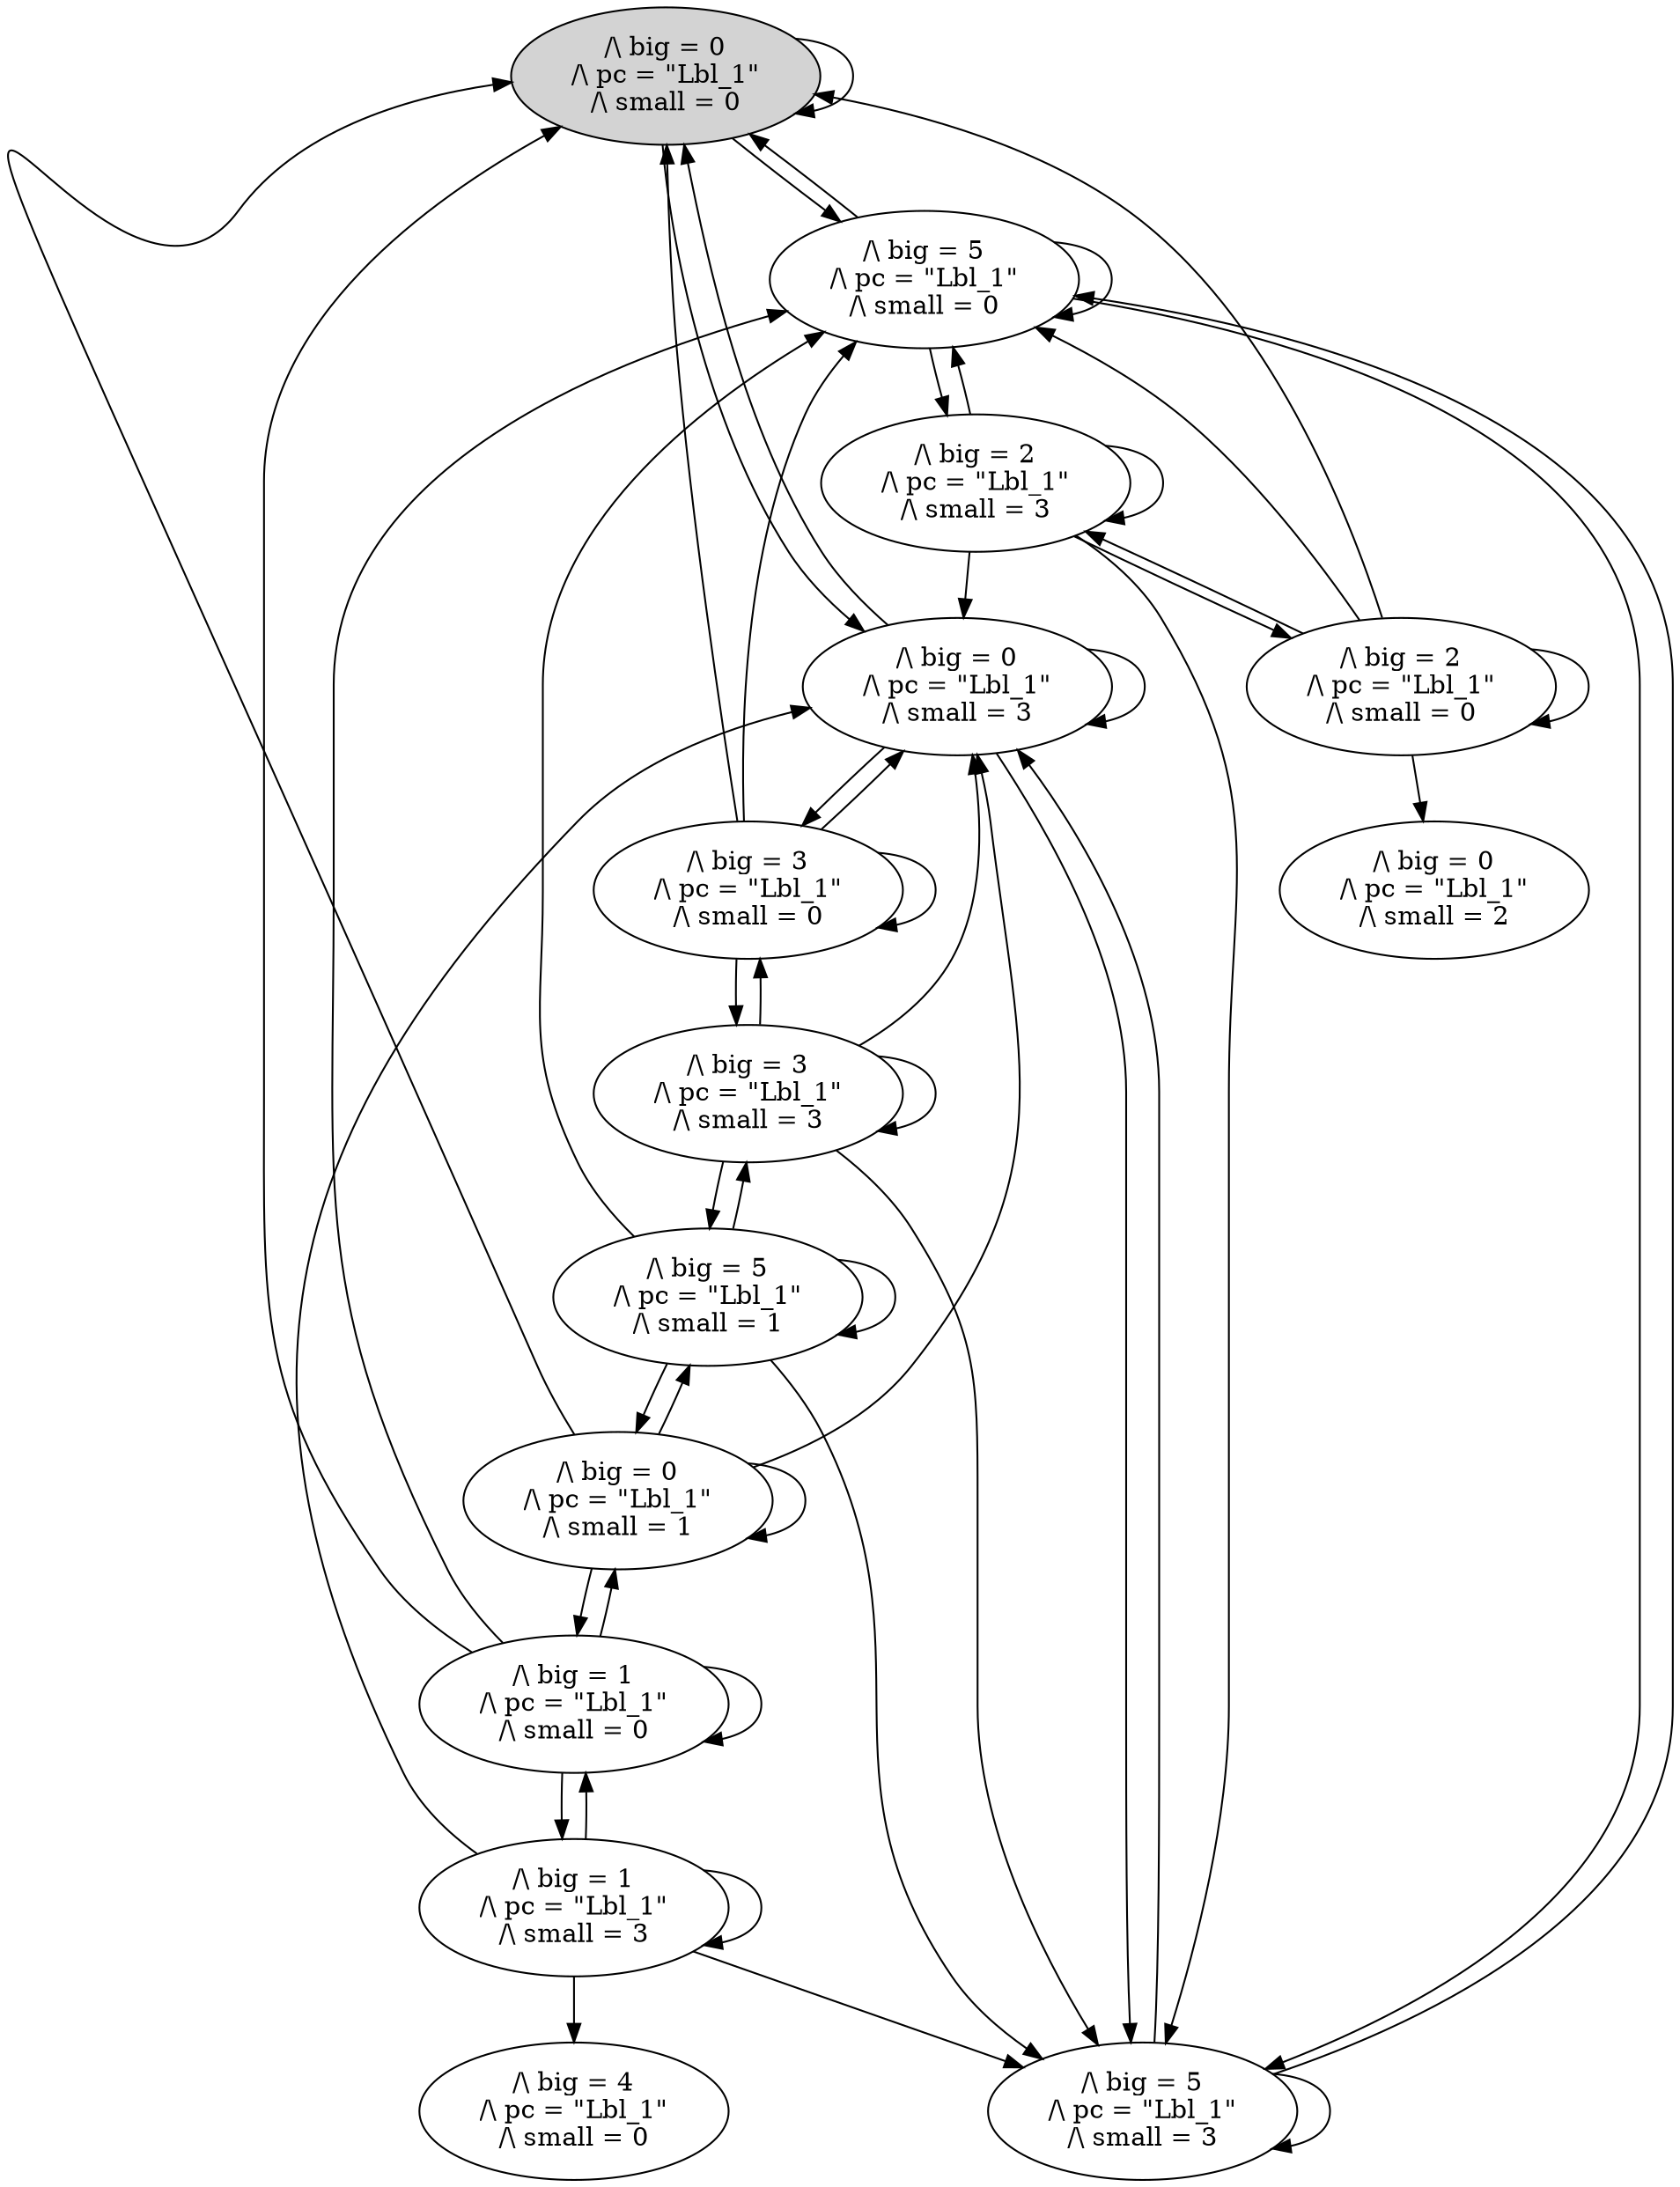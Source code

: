 strict digraph DiskGraph {
2901687800358440035 [style = filled] [label="/\\ big = 0
/\\ pc = \"Lbl_1\"
/\\ small = 0"]
2901687800358440035 -> -8140815552493960502;
-8140815552493960502 [label="/\\ big = 5
/\\ pc = \"Lbl_1\"
/\\ small = 0"];
2901687800358440035 -> 4828749846298503987;
4828749846298503987 [label="/\\ big = 0
/\\ pc = \"Lbl_1\"
/\\ small = 3"];
2901687800358440035 -> 2901687800358440035;
2901687800358440035 -> 2901687800358440035;
2901687800358440035 -> 2901687800358440035;
2901687800358440035 -> 2901687800358440035;
4828749846298503987 -> -1999047740151798374;
-1999047740151798374 [label="/\\ big = 5
/\\ pc = \"Lbl_1\"
/\\ small = 3"];
4828749846298503987 -> 4828749846298503987;
4828749846298503987 -> 4828749846298503987;
4828749846298503987 -> 2901687800358440035;
4828749846298503987 -> -6097178046946862433;
-6097178046946862433 [label="/\\ big = 3
/\\ pc = \"Lbl_1\"
/\\ small = 0"];
4828749846298503987 -> 4828749846298503987;
-1999047740151798374 -> -1999047740151798374;
-1999047740151798374 -> -1999047740151798374;
-1999047740151798374 -> 4828749846298503987;
-1999047740151798374 -> -8140815552493960502;
-1999047740151798374 -> -1999047740151798374;
-1999047740151798374 -> -1999047740151798374;
-6097178046946862433 -> -8140815552493960502;
-6097178046946862433 -> -4601114118969672241;
-4601114118969672241 [label="/\\ big = 3
/\\ pc = \"Lbl_1\"
/\\ small = 3"];
-6097178046946862433 -> 2901687800358440035;
-6097178046946862433 -> -6097178046946862433;
-6097178046946862433 -> -6097178046946862433;
-6097178046946862433 -> 4828749846298503987;
-8140815552493960502 -> -8140815552493960502;
-8140815552493960502 -> -1999047740151798374;
-4601114118969672241 -> -1999047740151798374;
-8140815552493960502 -> 2901687800358440035;
-4601114118969672241 -> -4601114118969672241;
-8140815552493960502 -> -8140815552493960502;
-4601114118969672241 -> 4828749846298503987;
-8140815552493960502 -> -8140815552493960502;
-4601114118969672241 -> -6097178046946862433;
-8140815552493960502 -> -4699527954335674469;
-4699527954335674469 [label="/\\ big = 2
/\\ pc = \"Lbl_1\"
/\\ small = 3"];
-4601114118969672241 -> -6213650113537613830;
-6213650113537613830 [label="/\\ big = 5
/\\ pc = \"Lbl_1\"
/\\ small = 1"];
-4601114118969672241 -> -4601114118969672241;
-4699527954335674469 -> -1999047740151798374;
-4699527954335674469 -> -4699527954335674469;
-4699527954335674469 -> 4828749846298503987;
-4699527954335674469 -> -3062417022674081589;
-3062417022674081589 [label="/\\ big = 2
/\\ pc = \"Lbl_1\"
/\\ small = 0"];
-4699527954335674469 -> -8140815552493960502;
-4699527954335674469 -> -4699527954335674469;
-6213650113537613830 -> -6213650113537613830;
-6213650113537613830 -> -1999047740151798374;
-6213650113537613830 -> 1046648111971832147;
1046648111971832147 [label="/\\ big = 0
/\\ pc = \"Lbl_1\"
/\\ small = 1"];
-6213650113537613830 -> -8140815552493960502;
-6213650113537613830 -> -6213650113537613830;
-6213650113537613830 -> -4601114118969672241;
1046648111971832147 -> -6213650113537613830;
1046648111971832147 -> 4828749846298503987;
1046648111971832147 -> 1046648111971832147;
1046648111971832147 -> 2901687800358440035;
1046648111971832147 -> 6243887397331402295;
6243887397331402295 [label="/\\ big = 1
/\\ pc = \"Lbl_1\"
/\\ small = 0"];
1046648111971832147 -> 1046648111971832147;
6243887397331402295 -> -8140815552493960502;
6243887397331402295 -> 4458925685629704551;
4458925685629704551 [label="/\\ big = 1
/\\ pc = \"Lbl_1\"
/\\ small = 3"];
6243887397331402295 -> 2901687800358440035;
6243887397331402295 -> 6243887397331402295;
6243887397331402295 -> 6243887397331402295;
6243887397331402295 -> 1046648111971832147;
4458925685629704551 -> -1999047740151798374;
4458925685629704551 -> 4458925685629704551;
4458925685629704551 -> 4828749846298503987;
4458925685629704551 -> 6243887397331402295;
4458925685629704551 -> -1016581733499948898;
-1016581733499948898 [label="/\\ big = 4
/\\ pc = \"Lbl_1\"
/\\ small = 0"];
-3062417022674081589 -> -8140815552493960502;
-3062417022674081589 -> -4699527954335674469;
-3062417022674081589 -> 2901687800358440035;
-3062417022674081589 -> -3062417022674081589;
-3062417022674081589 -> -3062417022674081589;
-3062417022674081589 -> 7332290245922207235;
7332290245922207235 [label="/\\ big = 0
/\\ pc = \"Lbl_1\"
/\\ small = 2"];
}